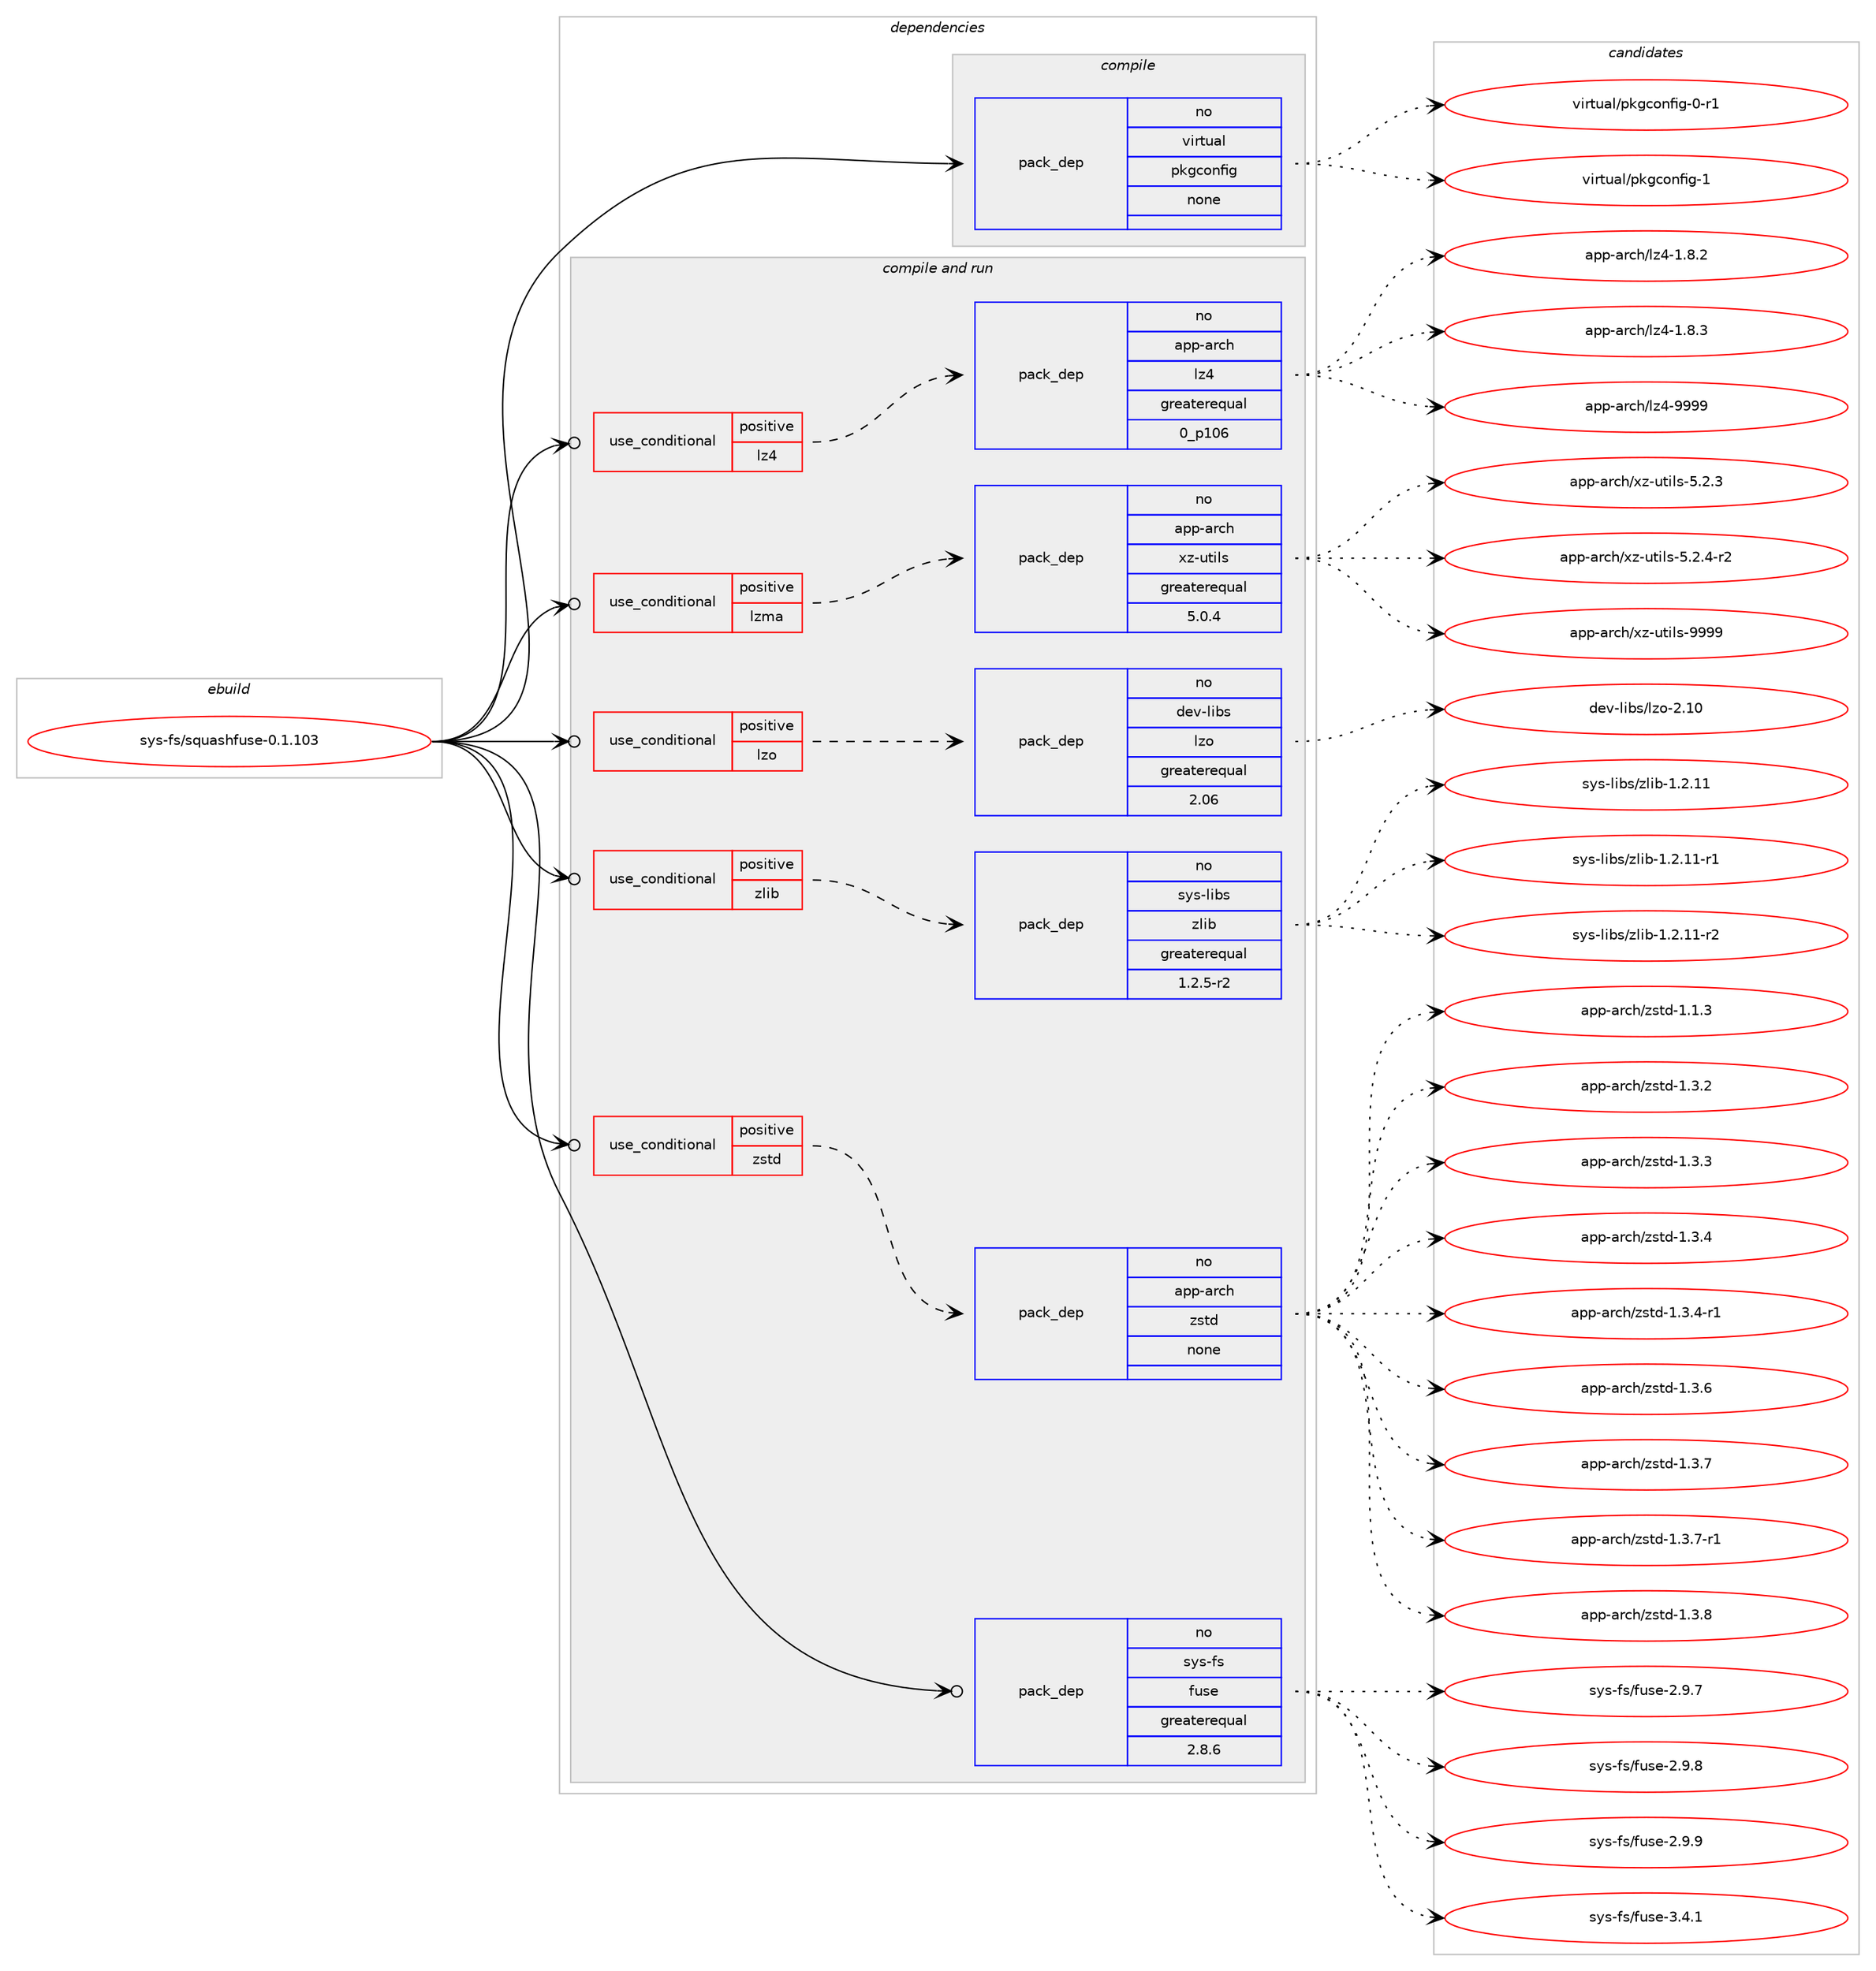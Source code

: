 digraph prolog {

# *************
# Graph options
# *************

newrank=true;
concentrate=true;
compound=true;
graph [rankdir=LR,fontname=Helvetica,fontsize=10,ranksep=1.5];#, ranksep=2.5, nodesep=0.2];
edge  [arrowhead=vee];
node  [fontname=Helvetica,fontsize=10];

# **********
# The ebuild
# **********

subgraph cluster_leftcol {
color=gray;
rank=same;
label=<<i>ebuild</i>>;
id [label="sys-fs/squashfuse-0.1.103", color=red, width=4, href="../sys-fs/squashfuse-0.1.103.svg"];
}

# ****************
# The dependencies
# ****************

subgraph cluster_midcol {
color=gray;
label=<<i>dependencies</i>>;
subgraph cluster_compile {
fillcolor="#eeeeee";
style=filled;
label=<<i>compile</i>>;
subgraph pack1243674 {
dependency1732998 [label=<<TABLE BORDER="0" CELLBORDER="1" CELLSPACING="0" CELLPADDING="4" WIDTH="220"><TR><TD ROWSPAN="6" CELLPADDING="30">pack_dep</TD></TR><TR><TD WIDTH="110">no</TD></TR><TR><TD>virtual</TD></TR><TR><TD>pkgconfig</TD></TR><TR><TD>none</TD></TR><TR><TD></TD></TR></TABLE>>, shape=none, color=blue];
}
id:e -> dependency1732998:w [weight=20,style="solid",arrowhead="vee"];
}
subgraph cluster_compileandrun {
fillcolor="#eeeeee";
style=filled;
label=<<i>compile and run</i>>;
subgraph cond460859 {
dependency1732999 [label=<<TABLE BORDER="0" CELLBORDER="1" CELLSPACING="0" CELLPADDING="4"><TR><TD ROWSPAN="3" CELLPADDING="10">use_conditional</TD></TR><TR><TD>positive</TD></TR><TR><TD>lz4</TD></TR></TABLE>>, shape=none, color=red];
subgraph pack1243675 {
dependency1733000 [label=<<TABLE BORDER="0" CELLBORDER="1" CELLSPACING="0" CELLPADDING="4" WIDTH="220"><TR><TD ROWSPAN="6" CELLPADDING="30">pack_dep</TD></TR><TR><TD WIDTH="110">no</TD></TR><TR><TD>app-arch</TD></TR><TR><TD>lz4</TD></TR><TR><TD>greaterequal</TD></TR><TR><TD>0_p106</TD></TR></TABLE>>, shape=none, color=blue];
}
dependency1732999:e -> dependency1733000:w [weight=20,style="dashed",arrowhead="vee"];
}
id:e -> dependency1732999:w [weight=20,style="solid",arrowhead="odotvee"];
subgraph cond460860 {
dependency1733001 [label=<<TABLE BORDER="0" CELLBORDER="1" CELLSPACING="0" CELLPADDING="4"><TR><TD ROWSPAN="3" CELLPADDING="10">use_conditional</TD></TR><TR><TD>positive</TD></TR><TR><TD>lzma</TD></TR></TABLE>>, shape=none, color=red];
subgraph pack1243676 {
dependency1733002 [label=<<TABLE BORDER="0" CELLBORDER="1" CELLSPACING="0" CELLPADDING="4" WIDTH="220"><TR><TD ROWSPAN="6" CELLPADDING="30">pack_dep</TD></TR><TR><TD WIDTH="110">no</TD></TR><TR><TD>app-arch</TD></TR><TR><TD>xz-utils</TD></TR><TR><TD>greaterequal</TD></TR><TR><TD>5.0.4</TD></TR></TABLE>>, shape=none, color=blue];
}
dependency1733001:e -> dependency1733002:w [weight=20,style="dashed",arrowhead="vee"];
}
id:e -> dependency1733001:w [weight=20,style="solid",arrowhead="odotvee"];
subgraph cond460861 {
dependency1733003 [label=<<TABLE BORDER="0" CELLBORDER="1" CELLSPACING="0" CELLPADDING="4"><TR><TD ROWSPAN="3" CELLPADDING="10">use_conditional</TD></TR><TR><TD>positive</TD></TR><TR><TD>lzo</TD></TR></TABLE>>, shape=none, color=red];
subgraph pack1243677 {
dependency1733004 [label=<<TABLE BORDER="0" CELLBORDER="1" CELLSPACING="0" CELLPADDING="4" WIDTH="220"><TR><TD ROWSPAN="6" CELLPADDING="30">pack_dep</TD></TR><TR><TD WIDTH="110">no</TD></TR><TR><TD>dev-libs</TD></TR><TR><TD>lzo</TD></TR><TR><TD>greaterequal</TD></TR><TR><TD>2.06</TD></TR></TABLE>>, shape=none, color=blue];
}
dependency1733003:e -> dependency1733004:w [weight=20,style="dashed",arrowhead="vee"];
}
id:e -> dependency1733003:w [weight=20,style="solid",arrowhead="odotvee"];
subgraph cond460862 {
dependency1733005 [label=<<TABLE BORDER="0" CELLBORDER="1" CELLSPACING="0" CELLPADDING="4"><TR><TD ROWSPAN="3" CELLPADDING="10">use_conditional</TD></TR><TR><TD>positive</TD></TR><TR><TD>zlib</TD></TR></TABLE>>, shape=none, color=red];
subgraph pack1243678 {
dependency1733006 [label=<<TABLE BORDER="0" CELLBORDER="1" CELLSPACING="0" CELLPADDING="4" WIDTH="220"><TR><TD ROWSPAN="6" CELLPADDING="30">pack_dep</TD></TR><TR><TD WIDTH="110">no</TD></TR><TR><TD>sys-libs</TD></TR><TR><TD>zlib</TD></TR><TR><TD>greaterequal</TD></TR><TR><TD>1.2.5-r2</TD></TR></TABLE>>, shape=none, color=blue];
}
dependency1733005:e -> dependency1733006:w [weight=20,style="dashed",arrowhead="vee"];
}
id:e -> dependency1733005:w [weight=20,style="solid",arrowhead="odotvee"];
subgraph cond460863 {
dependency1733007 [label=<<TABLE BORDER="0" CELLBORDER="1" CELLSPACING="0" CELLPADDING="4"><TR><TD ROWSPAN="3" CELLPADDING="10">use_conditional</TD></TR><TR><TD>positive</TD></TR><TR><TD>zstd</TD></TR></TABLE>>, shape=none, color=red];
subgraph pack1243679 {
dependency1733008 [label=<<TABLE BORDER="0" CELLBORDER="1" CELLSPACING="0" CELLPADDING="4" WIDTH="220"><TR><TD ROWSPAN="6" CELLPADDING="30">pack_dep</TD></TR><TR><TD WIDTH="110">no</TD></TR><TR><TD>app-arch</TD></TR><TR><TD>zstd</TD></TR><TR><TD>none</TD></TR><TR><TD></TD></TR></TABLE>>, shape=none, color=blue];
}
dependency1733007:e -> dependency1733008:w [weight=20,style="dashed",arrowhead="vee"];
}
id:e -> dependency1733007:w [weight=20,style="solid",arrowhead="odotvee"];
subgraph pack1243680 {
dependency1733009 [label=<<TABLE BORDER="0" CELLBORDER="1" CELLSPACING="0" CELLPADDING="4" WIDTH="220"><TR><TD ROWSPAN="6" CELLPADDING="30">pack_dep</TD></TR><TR><TD WIDTH="110">no</TD></TR><TR><TD>sys-fs</TD></TR><TR><TD>fuse</TD></TR><TR><TD>greaterequal</TD></TR><TR><TD>2.8.6</TD></TR></TABLE>>, shape=none, color=blue];
}
id:e -> dependency1733009:w [weight=20,style="solid",arrowhead="odotvee"];
}
subgraph cluster_run {
fillcolor="#eeeeee";
style=filled;
label=<<i>run</i>>;
}
}

# **************
# The candidates
# **************

subgraph cluster_choices {
rank=same;
color=gray;
label=<<i>candidates</i>>;

subgraph choice1243674 {
color=black;
nodesep=1;
choice11810511411611797108471121071039911111010210510345484511449 [label="virtual/pkgconfig-0-r1", color=red, width=4,href="../virtual/pkgconfig-0-r1.svg"];
choice1181051141161179710847112107103991111101021051034549 [label="virtual/pkgconfig-1", color=red, width=4,href="../virtual/pkgconfig-1.svg"];
dependency1732998:e -> choice11810511411611797108471121071039911111010210510345484511449:w [style=dotted,weight="100"];
dependency1732998:e -> choice1181051141161179710847112107103991111101021051034549:w [style=dotted,weight="100"];
}
subgraph choice1243675 {
color=black;
nodesep=1;
choice971121124597114991044710812252454946564650 [label="app-arch/lz4-1.8.2", color=red, width=4,href="../app-arch/lz4-1.8.2.svg"];
choice971121124597114991044710812252454946564651 [label="app-arch/lz4-1.8.3", color=red, width=4,href="../app-arch/lz4-1.8.3.svg"];
choice9711211245971149910447108122524557575757 [label="app-arch/lz4-9999", color=red, width=4,href="../app-arch/lz4-9999.svg"];
dependency1733000:e -> choice971121124597114991044710812252454946564650:w [style=dotted,weight="100"];
dependency1733000:e -> choice971121124597114991044710812252454946564651:w [style=dotted,weight="100"];
dependency1733000:e -> choice9711211245971149910447108122524557575757:w [style=dotted,weight="100"];
}
subgraph choice1243676 {
color=black;
nodesep=1;
choice971121124597114991044712012245117116105108115455346504651 [label="app-arch/xz-utils-5.2.3", color=red, width=4,href="../app-arch/xz-utils-5.2.3.svg"];
choice9711211245971149910447120122451171161051081154553465046524511450 [label="app-arch/xz-utils-5.2.4-r2", color=red, width=4,href="../app-arch/xz-utils-5.2.4-r2.svg"];
choice9711211245971149910447120122451171161051081154557575757 [label="app-arch/xz-utils-9999", color=red, width=4,href="../app-arch/xz-utils-9999.svg"];
dependency1733002:e -> choice971121124597114991044712012245117116105108115455346504651:w [style=dotted,weight="100"];
dependency1733002:e -> choice9711211245971149910447120122451171161051081154553465046524511450:w [style=dotted,weight="100"];
dependency1733002:e -> choice9711211245971149910447120122451171161051081154557575757:w [style=dotted,weight="100"];
}
subgraph choice1243677 {
color=black;
nodesep=1;
choice1001011184510810598115471081221114550464948 [label="dev-libs/lzo-2.10", color=red, width=4,href="../dev-libs/lzo-2.10.svg"];
dependency1733004:e -> choice1001011184510810598115471081221114550464948:w [style=dotted,weight="100"];
}
subgraph choice1243678 {
color=black;
nodesep=1;
choice1151211154510810598115471221081059845494650464949 [label="sys-libs/zlib-1.2.11", color=red, width=4,href="../sys-libs/zlib-1.2.11.svg"];
choice11512111545108105981154712210810598454946504649494511449 [label="sys-libs/zlib-1.2.11-r1", color=red, width=4,href="../sys-libs/zlib-1.2.11-r1.svg"];
choice11512111545108105981154712210810598454946504649494511450 [label="sys-libs/zlib-1.2.11-r2", color=red, width=4,href="../sys-libs/zlib-1.2.11-r2.svg"];
dependency1733006:e -> choice1151211154510810598115471221081059845494650464949:w [style=dotted,weight="100"];
dependency1733006:e -> choice11512111545108105981154712210810598454946504649494511449:w [style=dotted,weight="100"];
dependency1733006:e -> choice11512111545108105981154712210810598454946504649494511450:w [style=dotted,weight="100"];
}
subgraph choice1243679 {
color=black;
nodesep=1;
choice9711211245971149910447122115116100454946494651 [label="app-arch/zstd-1.1.3", color=red, width=4,href="../app-arch/zstd-1.1.3.svg"];
choice9711211245971149910447122115116100454946514650 [label="app-arch/zstd-1.3.2", color=red, width=4,href="../app-arch/zstd-1.3.2.svg"];
choice9711211245971149910447122115116100454946514651 [label="app-arch/zstd-1.3.3", color=red, width=4,href="../app-arch/zstd-1.3.3.svg"];
choice9711211245971149910447122115116100454946514652 [label="app-arch/zstd-1.3.4", color=red, width=4,href="../app-arch/zstd-1.3.4.svg"];
choice97112112459711499104471221151161004549465146524511449 [label="app-arch/zstd-1.3.4-r1", color=red, width=4,href="../app-arch/zstd-1.3.4-r1.svg"];
choice9711211245971149910447122115116100454946514654 [label="app-arch/zstd-1.3.6", color=red, width=4,href="../app-arch/zstd-1.3.6.svg"];
choice9711211245971149910447122115116100454946514655 [label="app-arch/zstd-1.3.7", color=red, width=4,href="../app-arch/zstd-1.3.7.svg"];
choice97112112459711499104471221151161004549465146554511449 [label="app-arch/zstd-1.3.7-r1", color=red, width=4,href="../app-arch/zstd-1.3.7-r1.svg"];
choice9711211245971149910447122115116100454946514656 [label="app-arch/zstd-1.3.8", color=red, width=4,href="../app-arch/zstd-1.3.8.svg"];
dependency1733008:e -> choice9711211245971149910447122115116100454946494651:w [style=dotted,weight="100"];
dependency1733008:e -> choice9711211245971149910447122115116100454946514650:w [style=dotted,weight="100"];
dependency1733008:e -> choice9711211245971149910447122115116100454946514651:w [style=dotted,weight="100"];
dependency1733008:e -> choice9711211245971149910447122115116100454946514652:w [style=dotted,weight="100"];
dependency1733008:e -> choice97112112459711499104471221151161004549465146524511449:w [style=dotted,weight="100"];
dependency1733008:e -> choice9711211245971149910447122115116100454946514654:w [style=dotted,weight="100"];
dependency1733008:e -> choice9711211245971149910447122115116100454946514655:w [style=dotted,weight="100"];
dependency1733008:e -> choice97112112459711499104471221151161004549465146554511449:w [style=dotted,weight="100"];
dependency1733008:e -> choice9711211245971149910447122115116100454946514656:w [style=dotted,weight="100"];
}
subgraph choice1243680 {
color=black;
nodesep=1;
choice1151211154510211547102117115101455046574655 [label="sys-fs/fuse-2.9.7", color=red, width=4,href="../sys-fs/fuse-2.9.7.svg"];
choice1151211154510211547102117115101455046574656 [label="sys-fs/fuse-2.9.8", color=red, width=4,href="../sys-fs/fuse-2.9.8.svg"];
choice1151211154510211547102117115101455046574657 [label="sys-fs/fuse-2.9.9", color=red, width=4,href="../sys-fs/fuse-2.9.9.svg"];
choice1151211154510211547102117115101455146524649 [label="sys-fs/fuse-3.4.1", color=red, width=4,href="../sys-fs/fuse-3.4.1.svg"];
dependency1733009:e -> choice1151211154510211547102117115101455046574655:w [style=dotted,weight="100"];
dependency1733009:e -> choice1151211154510211547102117115101455046574656:w [style=dotted,weight="100"];
dependency1733009:e -> choice1151211154510211547102117115101455046574657:w [style=dotted,weight="100"];
dependency1733009:e -> choice1151211154510211547102117115101455146524649:w [style=dotted,weight="100"];
}
}

}
